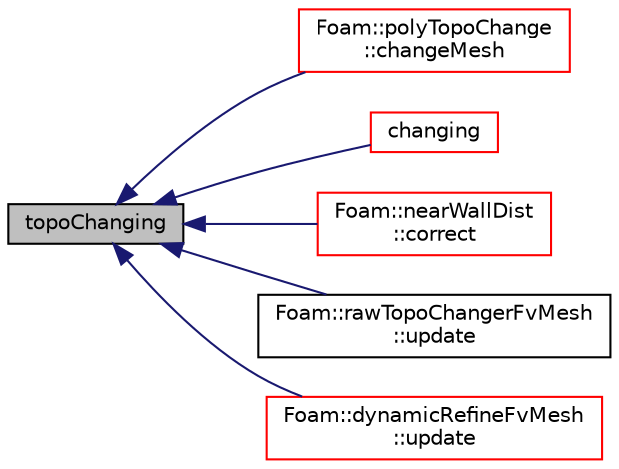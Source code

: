 digraph "topoChanging"
{
  bgcolor="transparent";
  edge [fontname="Helvetica",fontsize="10",labelfontname="Helvetica",labelfontsize="10"];
  node [fontname="Helvetica",fontsize="10",shape=record];
  rankdir="LR";
  Node1 [label="topoChanging",height=0.2,width=0.4,color="black", fillcolor="grey75", style="filled", fontcolor="black"];
  Node1 -> Node2 [dir="back",color="midnightblue",fontsize="10",style="solid",fontname="Helvetica"];
  Node2 [label="Foam::polyTopoChange\l::changeMesh",height=0.2,width=0.4,color="red",URL="$a01983.html#a1b105b13373ba9f1c7685f873b250cf2",tooltip="Inplace changes mesh without change of patches. "];
  Node1 -> Node3 [dir="back",color="midnightblue",fontsize="10",style="solid",fontname="Helvetica"];
  Node3 [label="changing",height=0.2,width=0.4,color="red",URL="$a01961.html#a1585dc06b64657eac31abd0e385b0e2c",tooltip="Is mesh changing (topology changing and/or moving) "];
  Node1 -> Node4 [dir="back",color="midnightblue",fontsize="10",style="solid",fontname="Helvetica"];
  Node4 [label="Foam::nearWallDist\l::correct",height=0.2,width=0.4,color="red",URL="$a01620.html#a3ae44b28050c3aa494c1d8e18cf618c1",tooltip="Correct for mesh geom/topo changes. "];
  Node1 -> Node5 [dir="back",color="midnightblue",fontsize="10",style="solid",fontname="Helvetica"];
  Node5 [label="Foam::rawTopoChangerFvMesh\l::update",height=0.2,width=0.4,color="black",URL="$a02134.html#aa2aac016e2bf7b5bd2b271786c2791aa",tooltip="Update the mesh for both mesh motion and topology change. "];
  Node1 -> Node6 [dir="back",color="midnightblue",fontsize="10",style="solid",fontname="Helvetica"];
  Node6 [label="Foam::dynamicRefineFvMesh\l::update",height=0.2,width=0.4,color="red",URL="$a00617.html#aa2aac016e2bf7b5bd2b271786c2791aa",tooltip="Update the mesh for both mesh motion and topology change. "];
}
